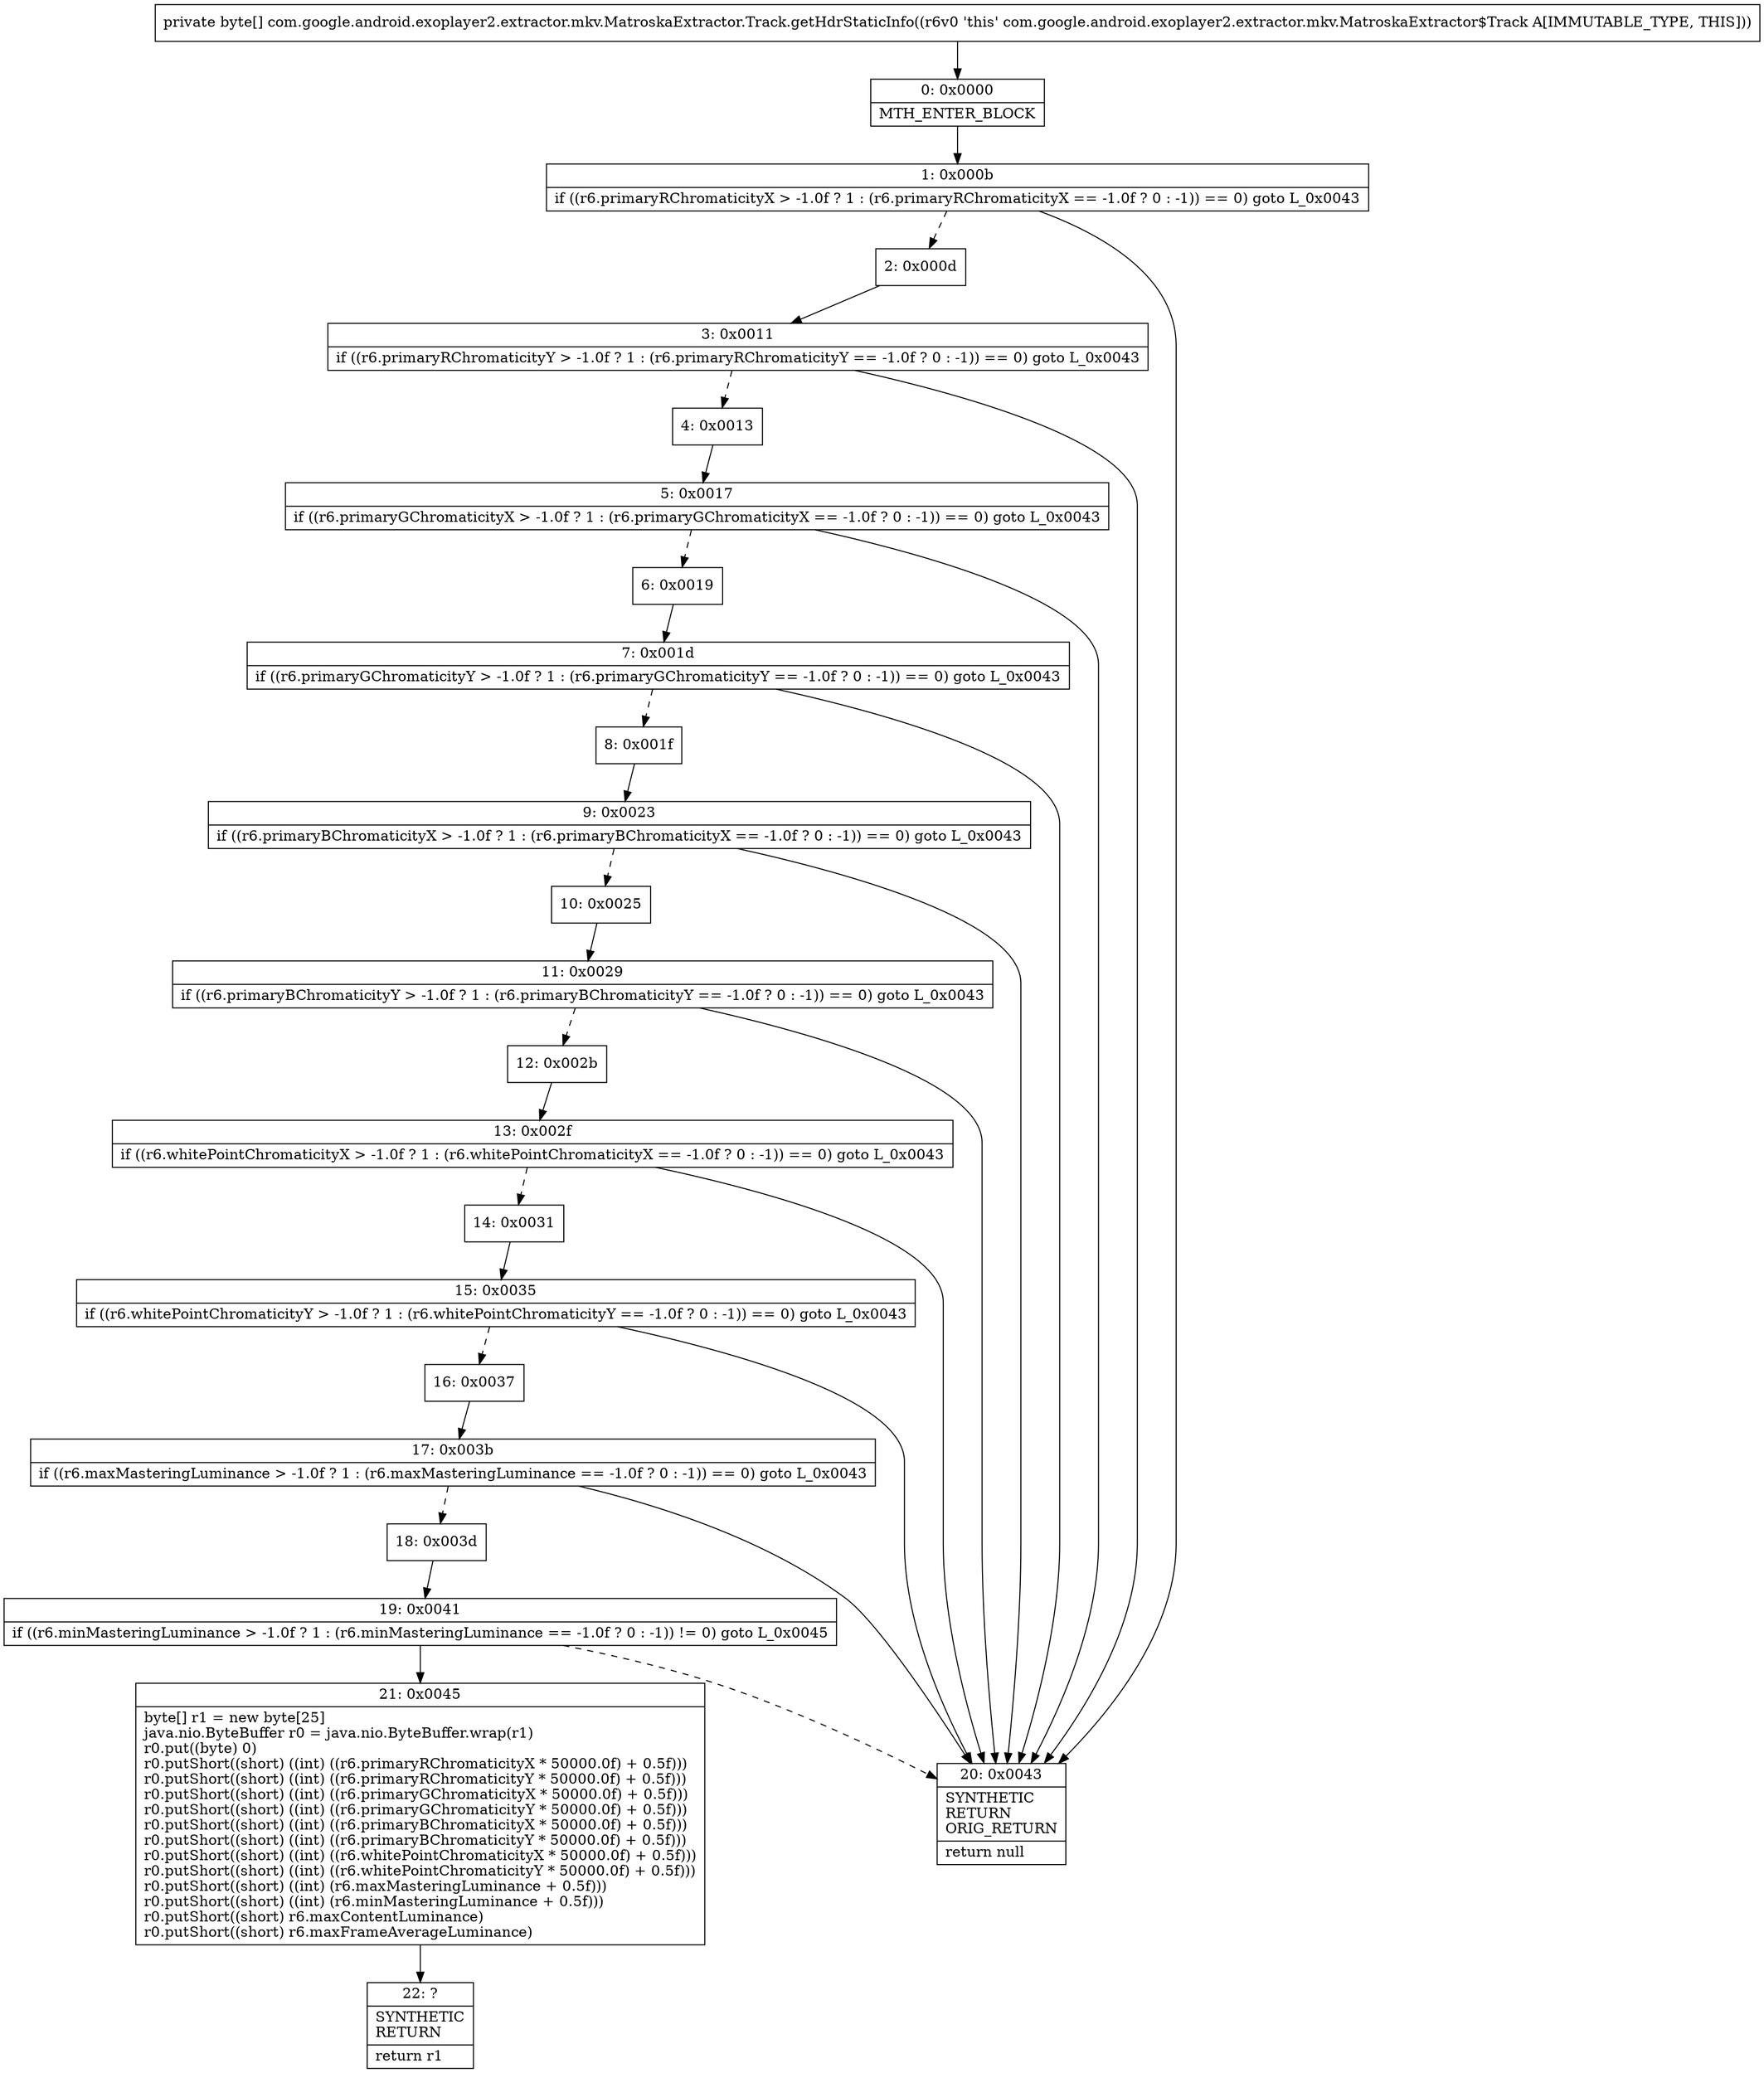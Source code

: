 digraph "CFG forcom.google.android.exoplayer2.extractor.mkv.MatroskaExtractor.Track.getHdrStaticInfo()[B" {
Node_0 [shape=record,label="{0\:\ 0x0000|MTH_ENTER_BLOCK\l}"];
Node_1 [shape=record,label="{1\:\ 0x000b|if ((r6.primaryRChromaticityX \> \-1.0f ? 1 : (r6.primaryRChromaticityX == \-1.0f ? 0 : \-1)) == 0) goto L_0x0043\l}"];
Node_2 [shape=record,label="{2\:\ 0x000d}"];
Node_3 [shape=record,label="{3\:\ 0x0011|if ((r6.primaryRChromaticityY \> \-1.0f ? 1 : (r6.primaryRChromaticityY == \-1.0f ? 0 : \-1)) == 0) goto L_0x0043\l}"];
Node_4 [shape=record,label="{4\:\ 0x0013}"];
Node_5 [shape=record,label="{5\:\ 0x0017|if ((r6.primaryGChromaticityX \> \-1.0f ? 1 : (r6.primaryGChromaticityX == \-1.0f ? 0 : \-1)) == 0) goto L_0x0043\l}"];
Node_6 [shape=record,label="{6\:\ 0x0019}"];
Node_7 [shape=record,label="{7\:\ 0x001d|if ((r6.primaryGChromaticityY \> \-1.0f ? 1 : (r6.primaryGChromaticityY == \-1.0f ? 0 : \-1)) == 0) goto L_0x0043\l}"];
Node_8 [shape=record,label="{8\:\ 0x001f}"];
Node_9 [shape=record,label="{9\:\ 0x0023|if ((r6.primaryBChromaticityX \> \-1.0f ? 1 : (r6.primaryBChromaticityX == \-1.0f ? 0 : \-1)) == 0) goto L_0x0043\l}"];
Node_10 [shape=record,label="{10\:\ 0x0025}"];
Node_11 [shape=record,label="{11\:\ 0x0029|if ((r6.primaryBChromaticityY \> \-1.0f ? 1 : (r6.primaryBChromaticityY == \-1.0f ? 0 : \-1)) == 0) goto L_0x0043\l}"];
Node_12 [shape=record,label="{12\:\ 0x002b}"];
Node_13 [shape=record,label="{13\:\ 0x002f|if ((r6.whitePointChromaticityX \> \-1.0f ? 1 : (r6.whitePointChromaticityX == \-1.0f ? 0 : \-1)) == 0) goto L_0x0043\l}"];
Node_14 [shape=record,label="{14\:\ 0x0031}"];
Node_15 [shape=record,label="{15\:\ 0x0035|if ((r6.whitePointChromaticityY \> \-1.0f ? 1 : (r6.whitePointChromaticityY == \-1.0f ? 0 : \-1)) == 0) goto L_0x0043\l}"];
Node_16 [shape=record,label="{16\:\ 0x0037}"];
Node_17 [shape=record,label="{17\:\ 0x003b|if ((r6.maxMasteringLuminance \> \-1.0f ? 1 : (r6.maxMasteringLuminance == \-1.0f ? 0 : \-1)) == 0) goto L_0x0043\l}"];
Node_18 [shape=record,label="{18\:\ 0x003d}"];
Node_19 [shape=record,label="{19\:\ 0x0041|if ((r6.minMasteringLuminance \> \-1.0f ? 1 : (r6.minMasteringLuminance == \-1.0f ? 0 : \-1)) != 0) goto L_0x0045\l}"];
Node_20 [shape=record,label="{20\:\ 0x0043|SYNTHETIC\lRETURN\lORIG_RETURN\l|return null\l}"];
Node_21 [shape=record,label="{21\:\ 0x0045|byte[] r1 = new byte[25]\ljava.nio.ByteBuffer r0 = java.nio.ByteBuffer.wrap(r1)\lr0.put((byte) 0)\lr0.putShort((short) ((int) ((r6.primaryRChromaticityX * 50000.0f) + 0.5f)))\lr0.putShort((short) ((int) ((r6.primaryRChromaticityY * 50000.0f) + 0.5f)))\lr0.putShort((short) ((int) ((r6.primaryGChromaticityX * 50000.0f) + 0.5f)))\lr0.putShort((short) ((int) ((r6.primaryGChromaticityY * 50000.0f) + 0.5f)))\lr0.putShort((short) ((int) ((r6.primaryBChromaticityX * 50000.0f) + 0.5f)))\lr0.putShort((short) ((int) ((r6.primaryBChromaticityY * 50000.0f) + 0.5f)))\lr0.putShort((short) ((int) ((r6.whitePointChromaticityX * 50000.0f) + 0.5f)))\lr0.putShort((short) ((int) ((r6.whitePointChromaticityY * 50000.0f) + 0.5f)))\lr0.putShort((short) ((int) (r6.maxMasteringLuminance + 0.5f)))\lr0.putShort((short) ((int) (r6.minMasteringLuminance + 0.5f)))\lr0.putShort((short) r6.maxContentLuminance)\lr0.putShort((short) r6.maxFrameAverageLuminance)\l}"];
Node_22 [shape=record,label="{22\:\ ?|SYNTHETIC\lRETURN\l|return r1\l}"];
MethodNode[shape=record,label="{private byte[] com.google.android.exoplayer2.extractor.mkv.MatroskaExtractor.Track.getHdrStaticInfo((r6v0 'this' com.google.android.exoplayer2.extractor.mkv.MatroskaExtractor$Track A[IMMUTABLE_TYPE, THIS])) }"];
MethodNode -> Node_0;
Node_0 -> Node_1;
Node_1 -> Node_2[style=dashed];
Node_1 -> Node_20;
Node_2 -> Node_3;
Node_3 -> Node_4[style=dashed];
Node_3 -> Node_20;
Node_4 -> Node_5;
Node_5 -> Node_6[style=dashed];
Node_5 -> Node_20;
Node_6 -> Node_7;
Node_7 -> Node_8[style=dashed];
Node_7 -> Node_20;
Node_8 -> Node_9;
Node_9 -> Node_10[style=dashed];
Node_9 -> Node_20;
Node_10 -> Node_11;
Node_11 -> Node_12[style=dashed];
Node_11 -> Node_20;
Node_12 -> Node_13;
Node_13 -> Node_14[style=dashed];
Node_13 -> Node_20;
Node_14 -> Node_15;
Node_15 -> Node_16[style=dashed];
Node_15 -> Node_20;
Node_16 -> Node_17;
Node_17 -> Node_18[style=dashed];
Node_17 -> Node_20;
Node_18 -> Node_19;
Node_19 -> Node_20[style=dashed];
Node_19 -> Node_21;
Node_21 -> Node_22;
}

